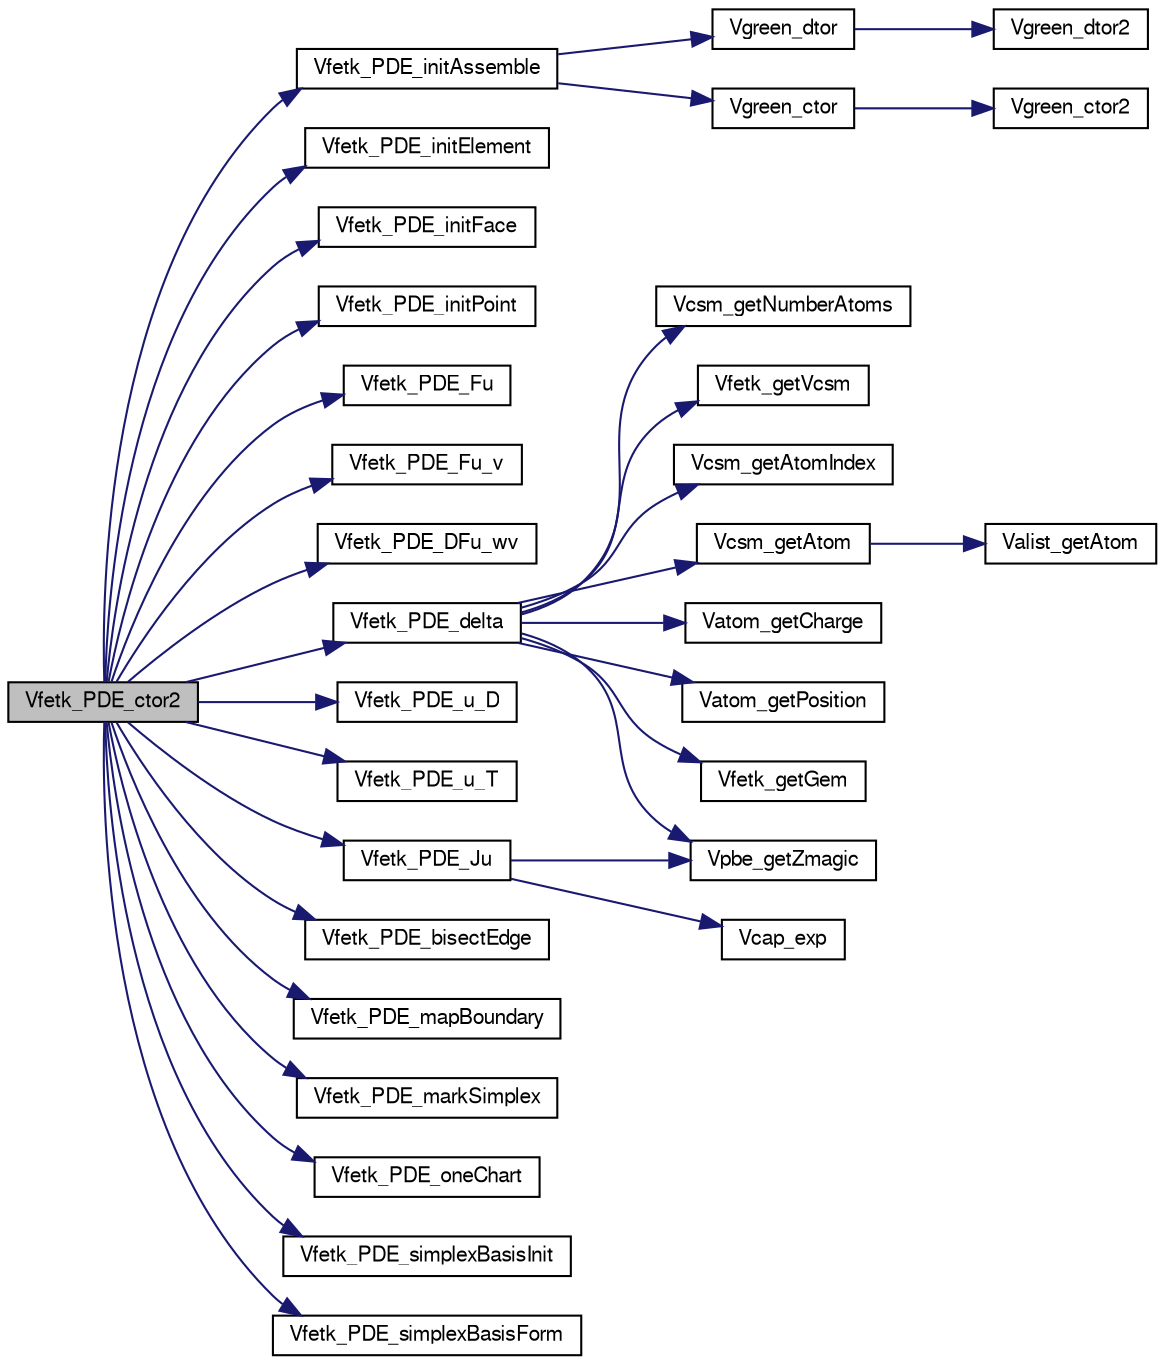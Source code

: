 digraph "Vfetk_PDE_ctor2"
{
  edge [fontname="FreeSans",fontsize="10",labelfontname="FreeSans",labelfontsize="10"];
  node [fontname="FreeSans",fontsize="10",shape=record];
  rankdir="LR";
  Node1 [label="Vfetk_PDE_ctor2",height=0.2,width=0.4,color="black", fillcolor="grey75", style="filled" fontcolor="black"];
  Node1 -> Node2 [color="midnightblue",fontsize="10",style="solid",fontname="FreeSans"];
  Node2 [label="Vfetk_PDE_initAssemble",height=0.2,width=0.4,color="black", fillcolor="white", style="filled",URL="$group___vfetk.html#ga97c98cb956239b72a8d299db44e57510",tooltip="Do once-per-assembly initialization."];
  Node2 -> Node3 [color="midnightblue",fontsize="10",style="solid",fontname="FreeSans"];
  Node3 [label="Vgreen_dtor",height=0.2,width=0.4,color="black", fillcolor="white", style="filled",URL="$group___vgreen.html#ga0f43754a901924c1c25e323c7e1bbc17",tooltip="Destruct the Green&#39;s function oracle."];
  Node3 -> Node4 [color="midnightblue",fontsize="10",style="solid",fontname="FreeSans"];
  Node4 [label="Vgreen_dtor2",height=0.2,width=0.4,color="black", fillcolor="white", style="filled",URL="$group___vgreen.html#ga4fd78ad4439a758e7bc2f596109c4a93",tooltip="FORTRAN stub to destruct the Green&#39;s function oracle."];
  Node2 -> Node5 [color="midnightblue",fontsize="10",style="solid",fontname="FreeSans"];
  Node5 [label="Vgreen_ctor",height=0.2,width=0.4,color="black", fillcolor="white", style="filled",URL="$group___vgreen.html#ga85512878bc39a8e1a8e018ef02220a46",tooltip="Construct the Green&#39;s function oracle."];
  Node5 -> Node6 [color="midnightblue",fontsize="10",style="solid",fontname="FreeSans"];
  Node6 [label="Vgreen_ctor2",height=0.2,width=0.4,color="black", fillcolor="white", style="filled",URL="$group___vgreen.html#ga7a703516a667a7a542dfe312861cdfee",tooltip="FORTRAN stub to construct the Green&#39;s function oracle."];
  Node1 -> Node7 [color="midnightblue",fontsize="10",style="solid",fontname="FreeSans"];
  Node7 [label="Vfetk_PDE_initElement",height=0.2,width=0.4,color="black", fillcolor="white", style="filled",URL="$group___vfetk.html#ga1ba826c063c993c1b3769e696d972b69",tooltip="Do once-per-element initialization."];
  Node1 -> Node8 [color="midnightblue",fontsize="10",style="solid",fontname="FreeSans"];
  Node8 [label="Vfetk_PDE_initFace",height=0.2,width=0.4,color="black", fillcolor="white", style="filled",URL="$group___vfetk.html#ga1b7a22bad111cf1b105ed1645a2e6390",tooltip="Do once-per-face initialization."];
  Node1 -> Node9 [color="midnightblue",fontsize="10",style="solid",fontname="FreeSans"];
  Node9 [label="Vfetk_PDE_initPoint",height=0.2,width=0.4,color="black", fillcolor="white", style="filled",URL="$group___vfetk.html#gaa3cee022b6b14fe1165fa41f1d207ae1",tooltip="Do once-per-point initialization."];
  Node1 -> Node10 [color="midnightblue",fontsize="10",style="solid",fontname="FreeSans"];
  Node10 [label="Vfetk_PDE_Fu",height=0.2,width=0.4,color="black", fillcolor="white", style="filled",URL="$group___vfetk.html#gabb5c8ed74abf05198b2f313da9f20817",tooltip="Evaluate strong form of PBE. For interior points, this is:  where  is the (possibly nonlinear) mobile..."];
  Node1 -> Node11 [color="midnightblue",fontsize="10",style="solid",fontname="FreeSans"];
  Node11 [label="Vfetk_PDE_Fu_v",height=0.2,width=0.4,color="black", fillcolor="white", style="filled",URL="$group___vfetk.html#ga45f69284105387a8b2df03b075299536",tooltip="This is the weak form of the PBE; i.e. the strong form integrated with a test function to give:  wher..."];
  Node1 -> Node12 [color="midnightblue",fontsize="10",style="solid",fontname="FreeSans"];
  Node12 [label="Vfetk_PDE_DFu_wv",height=0.2,width=0.4,color="black", fillcolor="white", style="filled",URL="$group___vfetk.html#gac332a3c7b1df6c857f478eade90f53c7",tooltip="This is the linearization of the weak form of the PBE; e.g., for use in a Newton iteration. This is the functional linearization of the strong form integrated with a test function to give:  where  denotes the functional derivation of the mobile ion term."];
  Node1 -> Node13 [color="midnightblue",fontsize="10",style="solid",fontname="FreeSans"];
  Node13 [label="Vfetk_PDE_delta",height=0.2,width=0.4,color="black", fillcolor="white", style="filled",URL="$group___vfetk.html#ga3b18d174ce5010093fec223d9d261a42",tooltip="Evaluate a (discretized) delta function source term at the given point."];
  Node13 -> Node14 [color="midnightblue",fontsize="10",style="solid",fontname="FreeSans"];
  Node14 [label="Vcsm_getNumberAtoms",height=0.2,width=0.4,color="black", fillcolor="white", style="filled",URL="$group___vcsm.html#ga0cfc90d86ca9b99dae23a3695d182a0f",tooltip="Get number of atoms associated with a simplex."];
  Node13 -> Node15 [color="midnightblue",fontsize="10",style="solid",fontname="FreeSans"];
  Node15 [label="Vfetk_getVcsm",height=0.2,width=0.4,color="black", fillcolor="white", style="filled",URL="$group___vfetk.html#ga863f19c6f83e7b575a227f6869ef6b54",tooltip="Get a pointer to the Vcsm (charge-simplex map) object."];
  Node13 -> Node16 [color="midnightblue",fontsize="10",style="solid",fontname="FreeSans"];
  Node16 [label="Vcsm_getAtomIndex",height=0.2,width=0.4,color="black", fillcolor="white", style="filled",URL="$group___vcsm.html#ga0e3fde08a6e77a09b189c15ff6150a70",tooltip="Get ID of particular atom in a simplex."];
  Node13 -> Node17 [color="midnightblue",fontsize="10",style="solid",fontname="FreeSans"];
  Node17 [label="Vcsm_getAtom",height=0.2,width=0.4,color="black", fillcolor="white", style="filled",URL="$group___vcsm.html#ga40138cd1d313a5c2c5084281711d5840",tooltip="Get particular atom associated with a simplex."];
  Node17 -> Node18 [color="midnightblue",fontsize="10",style="solid",fontname="FreeSans"];
  Node18 [label="Valist_getAtom",height=0.2,width=0.4,color="black", fillcolor="white", style="filled",URL="$group___valist.html#gaf9175f6b6d2c33ad79bd525fc9e0e043",tooltip="Get pointer to particular atom in list."];
  Node13 -> Node19 [color="midnightblue",fontsize="10",style="solid",fontname="FreeSans"];
  Node19 [label="Vatom_getCharge",height=0.2,width=0.4,color="black", fillcolor="white", style="filled",URL="$group___vatom.html#gad310786c8f4b295fea34c76b9c308ac5",tooltip="Get atomic charge."];
  Node13 -> Node20 [color="midnightblue",fontsize="10",style="solid",fontname="FreeSans"];
  Node20 [label="Vatom_getPosition",height=0.2,width=0.4,color="black", fillcolor="white", style="filled",URL="$group___vatom.html#ga282b06da5d33678cab1173a6fe5bc89c",tooltip="Get atomic position."];
  Node13 -> Node21 [color="midnightblue",fontsize="10",style="solid",fontname="FreeSans"];
  Node21 [label="Vfetk_getGem",height=0.2,width=0.4,color="black", fillcolor="white", style="filled",URL="$group___vfetk.html#gae88ae6cb6b8957f2c1afe7690953c68a",tooltip="Get a pointer to the Gem (grid manager) object."];
  Node13 -> Node22 [color="midnightblue",fontsize="10",style="solid",fontname="FreeSans"];
  Node22 [label="Vpbe_getZmagic",height=0.2,width=0.4,color="black", fillcolor="white", style="filled",URL="$group___vpbe.html#ga7fb9c15c98345dccc07853fec763de4e",tooltip="Get charge scaling factor."];
  Node1 -> Node23 [color="midnightblue",fontsize="10",style="solid",fontname="FreeSans"];
  Node23 [label="Vfetk_PDE_u_D",height=0.2,width=0.4,color="black", fillcolor="white", style="filled",URL="$group___vfetk.html#ga6e9ae461164c44208553e72e8273b20a",tooltip="Evaluate the Dirichlet boundary condition at the given point."];
  Node1 -> Node24 [color="midnightblue",fontsize="10",style="solid",fontname="FreeSans"];
  Node24 [label="Vfetk_PDE_u_T",height=0.2,width=0.4,color="black", fillcolor="white", style="filled",URL="$group___vfetk.html#gac4bf4e5bb8e2bd67c6886c2af8ea20af",tooltip="Evaluate the &quot;true solution&quot; at the given point for comparison with the numerical solution..."];
  Node1 -> Node25 [color="midnightblue",fontsize="10",style="solid",fontname="FreeSans"];
  Node25 [label="Vfetk_PDE_Ju",height=0.2,width=0.4,color="black", fillcolor="white", style="filled",URL="$group___vfetk.html#ga1272ecce2b0ca40f4bcc7a06fbf663f2",tooltip="Energy functional. This returns the energy (less delta function terms) in the form:  for a 1:1 electr..."];
  Node25 -> Node26 [color="midnightblue",fontsize="10",style="solid",fontname="FreeSans"];
  Node26 [label="Vcap_exp",height=0.2,width=0.4,color="black", fillcolor="white", style="filled",URL="$group___vcap.html#ga3af96d10891f3150377104c65689c6ec",tooltip="Provide a capped exp() function."];
  Node25 -> Node22 [color="midnightblue",fontsize="10",style="solid",fontname="FreeSans"];
  Node1 -> Node27 [color="midnightblue",fontsize="10",style="solid",fontname="FreeSans"];
  Node27 [label="Vfetk_PDE_bisectEdge",height=0.2,width=0.4,color="black", fillcolor="white", style="filled",URL="$group___vfetk.html#ga89383819c28266f5d59d9db7a4e3f58b",tooltip="Define the way manifold edges are bisected."];
  Node1 -> Node28 [color="midnightblue",fontsize="10",style="solid",fontname="FreeSans"];
  Node28 [label="Vfetk_PDE_mapBoundary",height=0.2,width=0.4,color="black", fillcolor="white", style="filled",URL="$group___vfetk.html#ga3b5d6e1b1a52b14ca67d953cc6d89bed",tooltip="Map a boundary point to some pre-defined shape."];
  Node1 -> Node29 [color="midnightblue",fontsize="10",style="solid",fontname="FreeSans"];
  Node29 [label="Vfetk_PDE_markSimplex",height=0.2,width=0.4,color="black", fillcolor="white", style="filled",URL="$group___vfetk.html#ga0dad5cde721700a6164c71f7fba43234",tooltip="User-defined error estimator – in our case, a geometry-based refinement method; forcing simplex refin..."];
  Node1 -> Node30 [color="midnightblue",fontsize="10",style="solid",fontname="FreeSans"];
  Node30 [label="Vfetk_PDE_oneChart",height=0.2,width=0.4,color="black", fillcolor="white", style="filled",URL="$group___vfetk.html#gadd5f735e3bd578e46d1907018387437a",tooltip="Unify the chart for different coordinate systems – a no-op for us."];
  Node1 -> Node31 [color="midnightblue",fontsize="10",style="solid",fontname="FreeSans"];
  Node31 [label="Vfetk_PDE_simplexBasisInit",height=0.2,width=0.4,color="black", fillcolor="white", style="filled",URL="$group___vfetk.html#ga20b964f1365ecc779ce7904c5f840748",tooltip="Initialize the bases for the trial or the test space, for a particular component of the system..."];
  Node1 -> Node32 [color="midnightblue",fontsize="10",style="solid",fontname="FreeSans"];
  Node32 [label="Vfetk_PDE_simplexBasisForm",height=0.2,width=0.4,color="black", fillcolor="white", style="filled",URL="$group___vfetk.html#ga4c9e46f90fc052ca283d2bf0fb6061a2",tooltip="Evaluate the bases for the trial or test space, for a particular component of the system..."];
}
